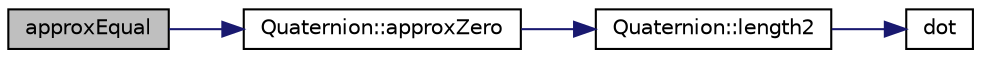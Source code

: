 digraph "approxEqual"
{
  edge [fontname="Helvetica",fontsize="10",labelfontname="Helvetica",labelfontsize="10"];
  node [fontname="Helvetica",fontsize="10",shape=record];
  rankdir="LR";
  Node1 [label="approxEqual",height=0.2,width=0.4,color="black", fillcolor="grey75", style="filled", fontcolor="black"];
  Node1 -> Node2 [color="midnightblue",fontsize="10",style="solid",fontname="Helvetica"];
  Node2 [label="Quaternion::approxZero",height=0.2,width=0.4,color="black", fillcolor="white", style="filled",URL="$class_quaternion.html#af1c8e09ad9086baec4a034355894455e"];
  Node2 -> Node3 [color="midnightblue",fontsize="10",style="solid",fontname="Helvetica"];
  Node3 [label="Quaternion::length2",height=0.2,width=0.4,color="black", fillcolor="white", style="filled",URL="$class_quaternion.html#a4a4e91532cd1d3ee9c6da21e979c4f33"];
  Node3 -> Node4 [color="midnightblue",fontsize="10",style="solid",fontname="Helvetica"];
  Node4 [label="dot",height=0.2,width=0.4,color="black", fillcolor="white", style="filled",URL="$_quaternion_8h.html#af8cf8caa91dd2209c53a956d41cb26ae"];
}
